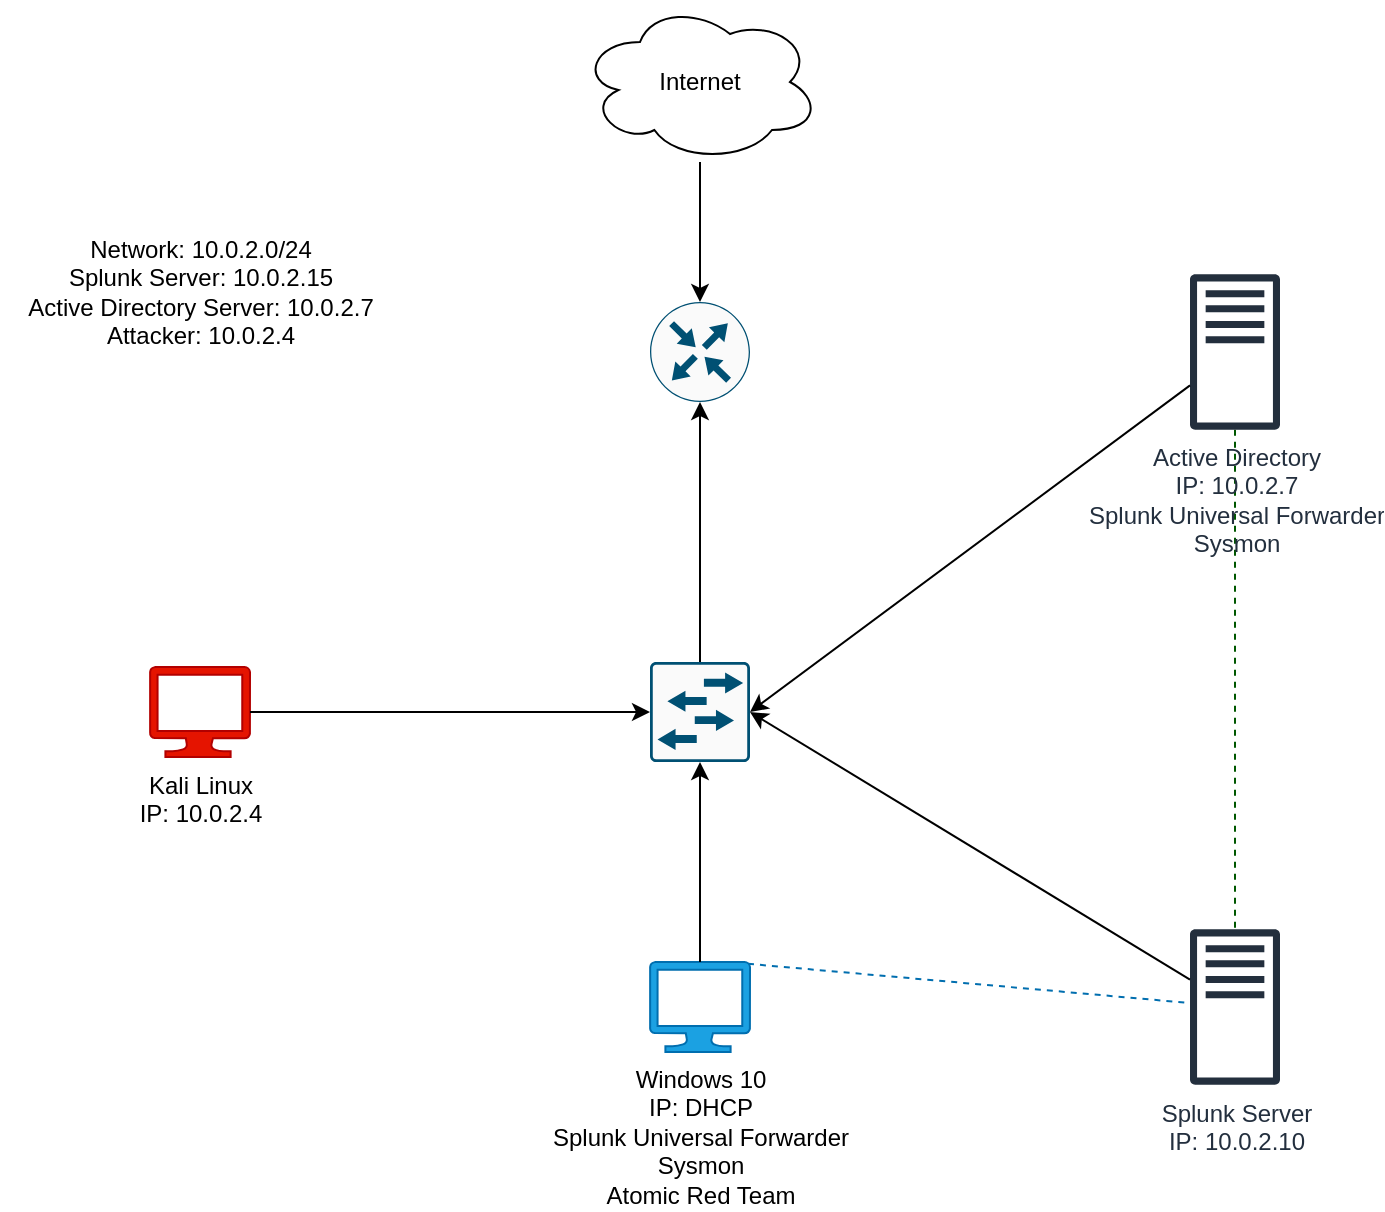 <mxfile version="24.5.4" type="device">
  <diagram name="Page-1" id="i97s15vKfjkiYvQXZSA1">
    <mxGraphModel dx="1229" dy="751" grid="1" gridSize="10" guides="1" tooltips="1" connect="1" arrows="1" fold="1" page="1" pageScale="1" pageWidth="850" pageHeight="1100" math="0" shadow="0">
      <root>
        <mxCell id="0" />
        <mxCell id="1" parent="0" />
        <mxCell id="BLQ_r1hsJ8umTMcjwfja-29" style="edgeStyle=orthogonalEdgeStyle;rounded=0;orthogonalLoop=1;jettySize=auto;html=1;dashed=1;fillColor=#008a00;strokeColor=#005700;endArrow=none;endFill=0;" parent="1" source="BLQ_r1hsJ8umTMcjwfja-1" target="BLQ_r1hsJ8umTMcjwfja-2" edge="1">
          <mxGeometry relative="1" as="geometry" />
        </mxCell>
        <mxCell id="BLQ_r1hsJ8umTMcjwfja-1" value="Active Directory&lt;br&gt;IP: 10.0.2.7&lt;br&gt;Splunk Universal Forwarder&lt;br&gt;Sysmon" style="sketch=0;outlineConnect=0;fontColor=#232F3E;gradientColor=none;fillColor=#232F3D;strokeColor=none;dashed=0;verticalLabelPosition=bottom;verticalAlign=top;align=center;html=1;fontSize=12;fontStyle=0;aspect=fixed;pointerEvents=1;shape=mxgraph.aws4.traditional_server;" parent="1" vertex="1">
          <mxGeometry x="690" y="156" width="45" height="78" as="geometry" />
        </mxCell>
        <mxCell id="BLQ_r1hsJ8umTMcjwfja-2" value="Splunk Server&lt;br&gt;IP: 10.0.2.10" style="sketch=0;outlineConnect=0;fontColor=#232F3E;gradientColor=none;fillColor=#232F3D;strokeColor=none;dashed=0;verticalLabelPosition=bottom;verticalAlign=top;align=center;html=1;fontSize=12;fontStyle=0;aspect=fixed;pointerEvents=1;shape=mxgraph.aws4.traditional_server;" parent="1" vertex="1">
          <mxGeometry x="690" y="483.5" width="45" height="78" as="geometry" />
        </mxCell>
        <mxCell id="BLQ_r1hsJ8umTMcjwfja-24" style="rounded=0;orthogonalLoop=1;jettySize=auto;html=1;dashed=1;exitX=0.98;exitY=0.02;exitDx=0;exitDy=0;exitPerimeter=0;endArrow=none;endFill=0;fillColor=#1ba1e2;strokeColor=#006EAF;" parent="1" source="BLQ_r1hsJ8umTMcjwfja-3" target="BLQ_r1hsJ8umTMcjwfja-2" edge="1">
          <mxGeometry relative="1" as="geometry" />
        </mxCell>
        <mxCell id="BLQ_r1hsJ8umTMcjwfja-3" value="Windows 10&lt;div&gt;IP: DHCP&lt;br&gt;Splunk Universal Forwarder&lt;/div&gt;&lt;div&gt;Sysmon&lt;/div&gt;&lt;div&gt;Atomic Red Team&lt;/div&gt;" style="verticalLabelPosition=bottom;html=1;verticalAlign=top;align=center;strokeColor=#006EAF;fillColor=#1ba1e2;shape=mxgraph.azure.computer;pointerEvents=1;fontColor=#000000;labelBackgroundColor=none;" parent="1" vertex="1">
          <mxGeometry x="420" y="500" width="50" height="45" as="geometry" />
        </mxCell>
        <mxCell id="BLQ_r1hsJ8umTMcjwfja-4" value="Kali Linux&lt;div&gt;IP: 10.0.2.4&lt;/div&gt;" style="verticalLabelPosition=bottom;html=1;verticalAlign=top;align=center;strokeColor=#B20000;fillColor=#e51400;shape=mxgraph.azure.computer;pointerEvents=1;fontColor=#000000;" parent="1" vertex="1">
          <mxGeometry x="170" y="352.5" width="50" height="45" as="geometry" />
        </mxCell>
        <mxCell id="BLQ_r1hsJ8umTMcjwfja-6" value="" style="sketch=0;points=[[0.015,0.015,0],[0.985,0.015,0],[0.985,0.985,0],[0.015,0.985,0],[0.25,0,0],[0.5,0,0],[0.75,0,0],[1,0.25,0],[1,0.5,0],[1,0.75,0],[0.75,1,0],[0.5,1,0],[0.25,1,0],[0,0.75,0],[0,0.5,0],[0,0.25,0]];verticalLabelPosition=bottom;html=1;verticalAlign=top;aspect=fixed;align=center;pointerEvents=1;shape=mxgraph.cisco19.rect;prIcon=l2_switch;fillColor=#FAFAFA;strokeColor=#005073;" parent="1" vertex="1">
          <mxGeometry x="420" y="350" width="50" height="50" as="geometry" />
        </mxCell>
        <mxCell id="BLQ_r1hsJ8umTMcjwfja-7" value="" style="sketch=0;points=[[0.5,0,0],[1,0.5,0],[0.5,1,0],[0,0.5,0],[0.145,0.145,0],[0.856,0.145,0],[0.855,0.856,0],[0.145,0.855,0]];verticalLabelPosition=bottom;html=1;verticalAlign=top;aspect=fixed;align=center;pointerEvents=1;shape=mxgraph.cisco19.rect;prIcon=router;fillColor=#FAFAFA;strokeColor=#005073;" parent="1" vertex="1">
          <mxGeometry x="420" y="170" width="50" height="50" as="geometry" />
        </mxCell>
        <mxCell id="BLQ_r1hsJ8umTMcjwfja-8" value="Internet" style="ellipse;shape=cloud;whiteSpace=wrap;html=1;" parent="1" vertex="1">
          <mxGeometry x="385" y="20" width="120" height="80" as="geometry" />
        </mxCell>
        <mxCell id="BLQ_r1hsJ8umTMcjwfja-14" style="edgeStyle=orthogonalEdgeStyle;rounded=0;orthogonalLoop=1;jettySize=auto;html=1;entryX=0.5;entryY=1;entryDx=0;entryDy=0;entryPerimeter=0;" parent="1" source="BLQ_r1hsJ8umTMcjwfja-6" target="BLQ_r1hsJ8umTMcjwfja-7" edge="1">
          <mxGeometry relative="1" as="geometry" />
        </mxCell>
        <mxCell id="BLQ_r1hsJ8umTMcjwfja-16" style="rounded=0;orthogonalLoop=1;jettySize=auto;html=1;entryX=1;entryY=0.5;entryDx=0;entryDy=0;entryPerimeter=0;" parent="1" source="BLQ_r1hsJ8umTMcjwfja-2" target="BLQ_r1hsJ8umTMcjwfja-6" edge="1">
          <mxGeometry relative="1" as="geometry" />
        </mxCell>
        <mxCell id="BLQ_r1hsJ8umTMcjwfja-17" style="rounded=0;orthogonalLoop=1;jettySize=auto;html=1;entryX=1;entryY=0.5;entryDx=0;entryDy=0;entryPerimeter=0;" parent="1" source="BLQ_r1hsJ8umTMcjwfja-1" target="BLQ_r1hsJ8umTMcjwfja-6" edge="1">
          <mxGeometry relative="1" as="geometry" />
        </mxCell>
        <mxCell id="BLQ_r1hsJ8umTMcjwfja-21" value="&lt;div&gt;&lt;span style=&quot;background-color: initial;&quot;&gt;Network: 10.0.2.0/24&lt;/span&gt;&lt;br&gt;&lt;/div&gt;&lt;div&gt;Splunk Server: 10.0.2.15&lt;/div&gt;&lt;div&gt;Active Directory Server: 10.0.2.7&lt;/div&gt;&lt;div&gt;Attacker: 10.0.2.4&lt;/div&gt;" style="text;html=1;align=center;verticalAlign=middle;resizable=0;points=[];autosize=1;strokeColor=none;fillColor=none;" parent="1" vertex="1">
          <mxGeometry x="95" y="130" width="200" height="70" as="geometry" />
        </mxCell>
        <mxCell id="BLQ_r1hsJ8umTMcjwfja-23" style="edgeStyle=orthogonalEdgeStyle;rounded=0;orthogonalLoop=1;jettySize=auto;html=1;entryX=0.5;entryY=0;entryDx=0;entryDy=0;entryPerimeter=0;" parent="1" source="BLQ_r1hsJ8umTMcjwfja-8" target="BLQ_r1hsJ8umTMcjwfja-7" edge="1">
          <mxGeometry relative="1" as="geometry" />
        </mxCell>
        <mxCell id="BLQ_r1hsJ8umTMcjwfja-31" style="edgeStyle=orthogonalEdgeStyle;rounded=0;orthogonalLoop=1;jettySize=auto;html=1;entryX=0;entryY=0.5;entryDx=0;entryDy=0;entryPerimeter=0;" parent="1" source="BLQ_r1hsJ8umTMcjwfja-4" target="BLQ_r1hsJ8umTMcjwfja-6" edge="1">
          <mxGeometry relative="1" as="geometry" />
        </mxCell>
        <mxCell id="BLQ_r1hsJ8umTMcjwfja-32" style="edgeStyle=orthogonalEdgeStyle;rounded=0;orthogonalLoop=1;jettySize=auto;html=1;entryX=0.5;entryY=1;entryDx=0;entryDy=0;entryPerimeter=0;" parent="1" source="BLQ_r1hsJ8umTMcjwfja-3" target="BLQ_r1hsJ8umTMcjwfja-6" edge="1">
          <mxGeometry relative="1" as="geometry" />
        </mxCell>
      </root>
    </mxGraphModel>
  </diagram>
</mxfile>
